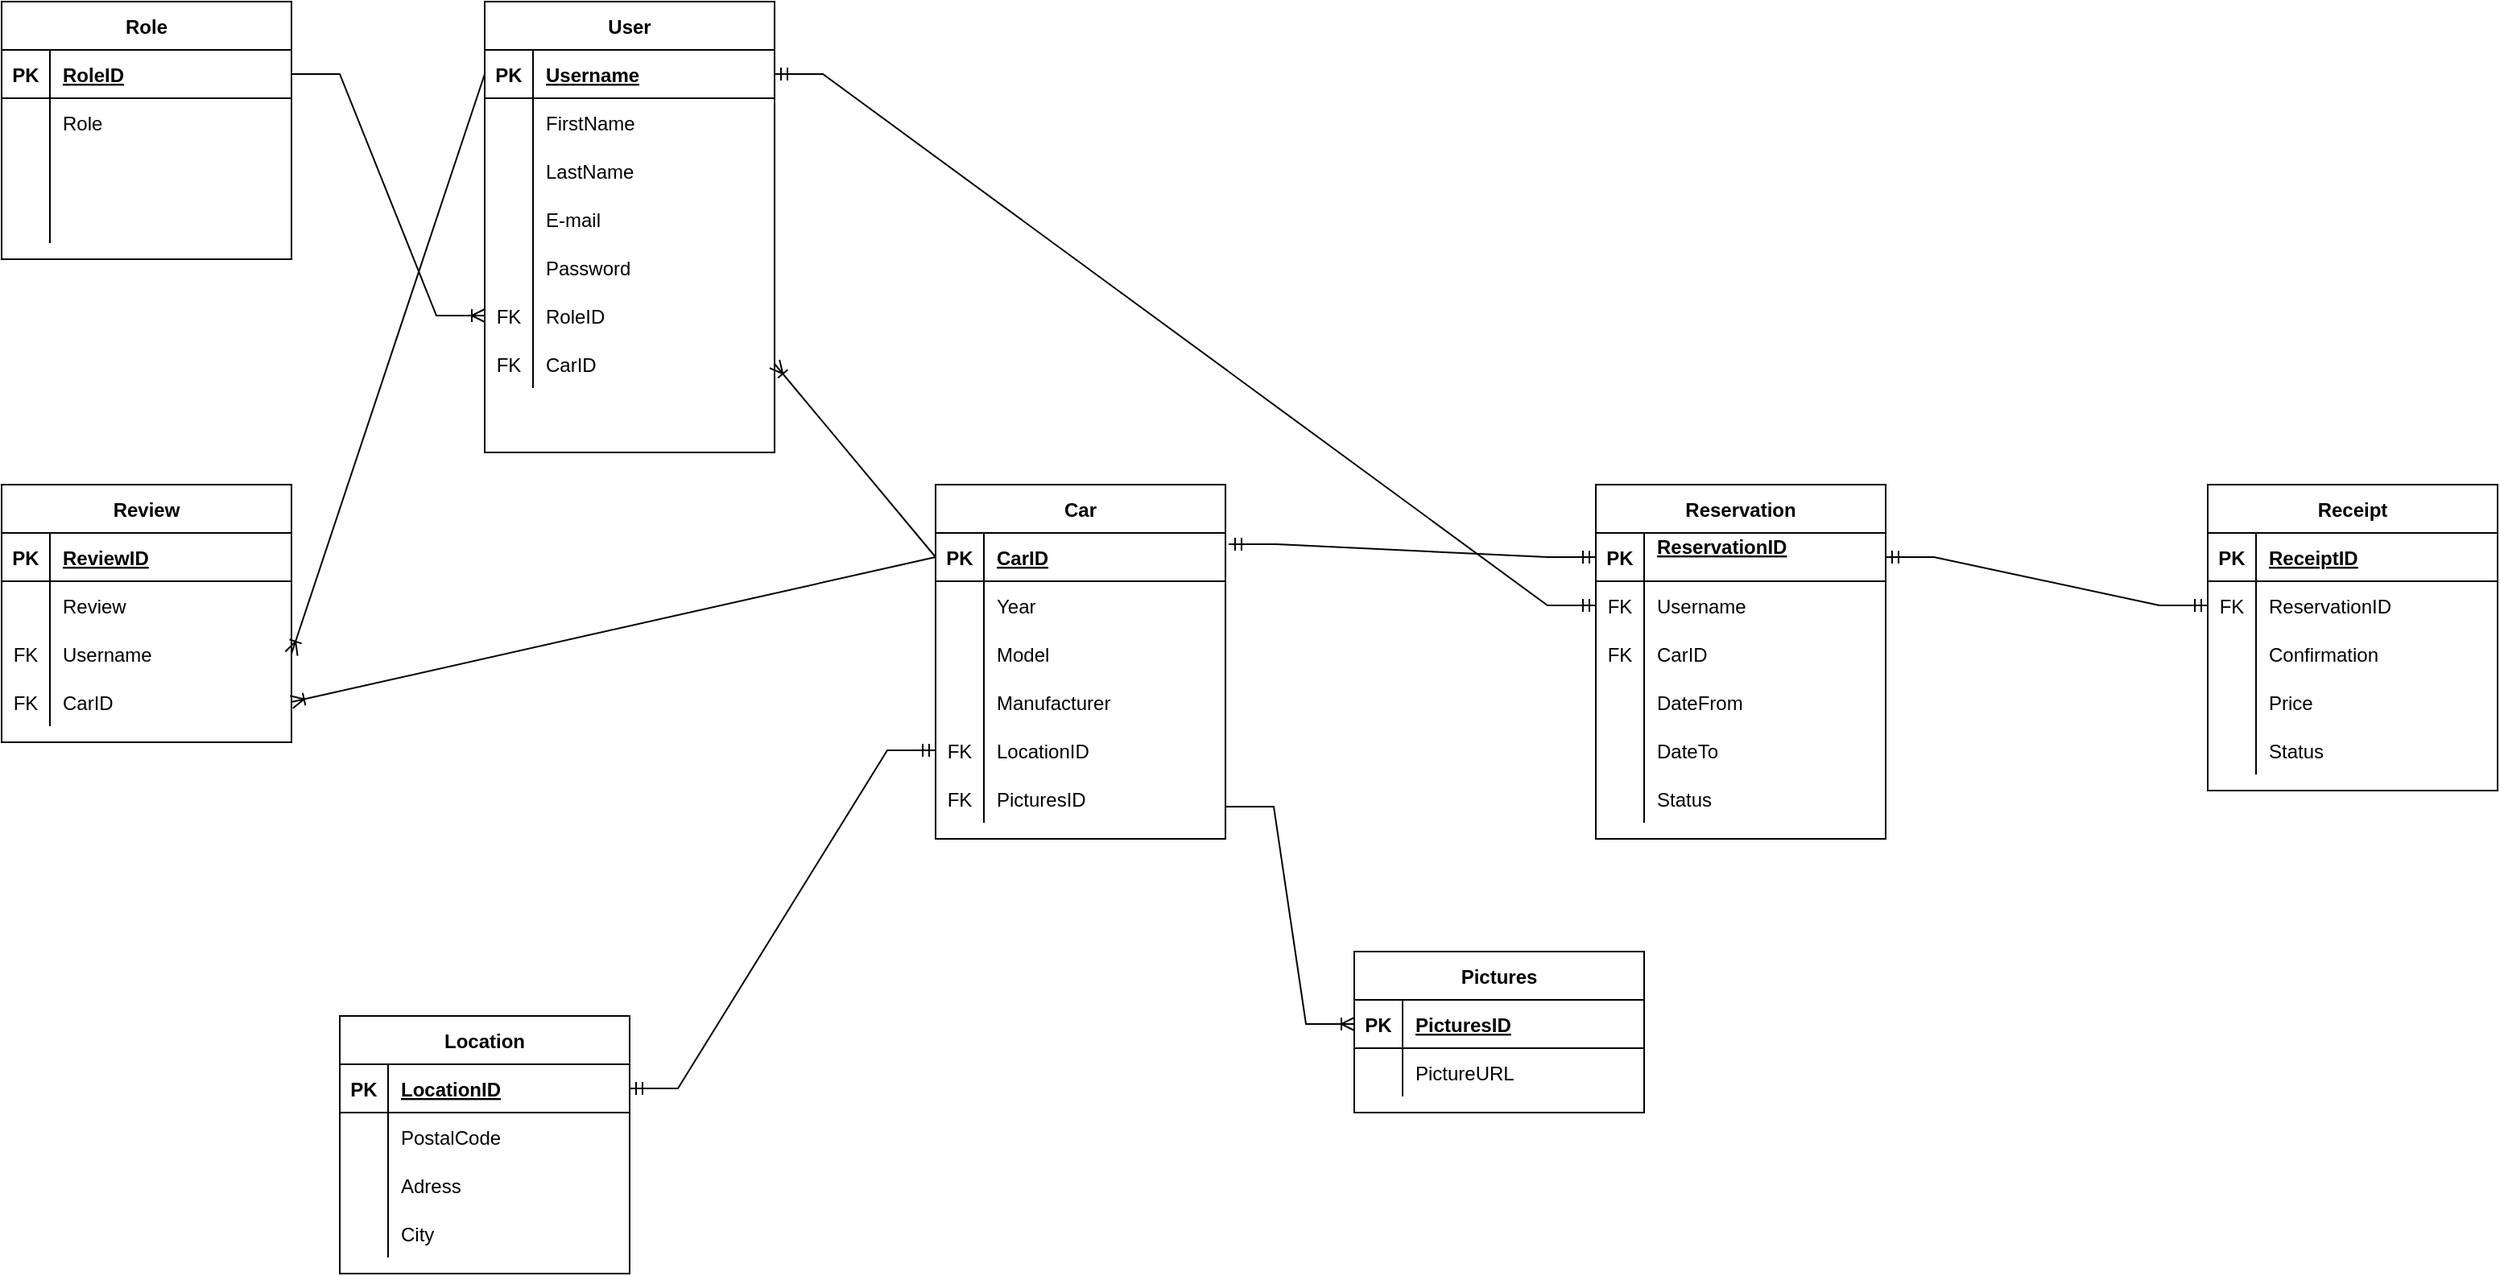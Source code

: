 <mxfile version="15.8.3" type="device"><diagram id="9cq5l_ZhkAPRO1D477NB" name="Page-1"><mxGraphModel dx="1673" dy="908" grid="1" gridSize="10" guides="1" tooltips="1" connect="1" arrows="1" fold="1" page="1" pageScale="1" pageWidth="827" pageHeight="1169" math="0" shadow="0"><root><mxCell id="0"/><mxCell id="1" parent="0"/><mxCell id="p4bXRM5pCbCykekV3f7L-2" value="User" style="shape=table;startSize=30;container=1;collapsible=1;childLayout=tableLayout;fixedRows=1;rowLines=0;fontStyle=1;align=center;resizeLast=1;fontColor=default;strokeColor=default;fillColor=default;" parent="1" vertex="1"><mxGeometry x="340" y="30" width="180" height="280" as="geometry"><mxRectangle x="60" y="80" width="60" height="30" as="alternateBounds"/></mxGeometry></mxCell><mxCell id="p4bXRM5pCbCykekV3f7L-3" value="" style="shape=partialRectangle;collapsible=0;dropTarget=0;pointerEvents=0;fillColor=none;top=0;left=0;bottom=1;right=0;points=[[0,0.5],[1,0.5]];portConstraint=eastwest;fontColor=default;strokeColor=default;" parent="p4bXRM5pCbCykekV3f7L-2" vertex="1"><mxGeometry y="30" width="180" height="30" as="geometry"/></mxCell><mxCell id="p4bXRM5pCbCykekV3f7L-4" value="PK" style="shape=partialRectangle;connectable=0;fillColor=none;top=0;left=0;bottom=0;right=0;fontStyle=1;overflow=hidden;fontColor=default;strokeColor=default;" parent="p4bXRM5pCbCykekV3f7L-3" vertex="1"><mxGeometry width="30" height="30" as="geometry"><mxRectangle width="30" height="30" as="alternateBounds"/></mxGeometry></mxCell><mxCell id="p4bXRM5pCbCykekV3f7L-5" value="Username" style="shape=partialRectangle;connectable=0;fillColor=none;top=0;left=0;bottom=0;right=0;align=left;spacingLeft=6;fontStyle=5;overflow=hidden;fontColor=default;strokeColor=default;" parent="p4bXRM5pCbCykekV3f7L-3" vertex="1"><mxGeometry x="30" width="150" height="30" as="geometry"><mxRectangle width="150" height="30" as="alternateBounds"/></mxGeometry></mxCell><mxCell id="p4bXRM5pCbCykekV3f7L-6" value="" style="shape=partialRectangle;collapsible=0;dropTarget=0;pointerEvents=0;fillColor=none;top=0;left=0;bottom=0;right=0;points=[[0,0.5],[1,0.5]];portConstraint=eastwest;fontColor=default;strokeColor=default;" parent="p4bXRM5pCbCykekV3f7L-2" vertex="1"><mxGeometry y="60" width="180" height="30" as="geometry"/></mxCell><mxCell id="p4bXRM5pCbCykekV3f7L-7" value="" style="shape=partialRectangle;connectable=0;fillColor=none;top=0;left=0;bottom=0;right=0;editable=1;overflow=hidden;fontColor=default;strokeColor=default;" parent="p4bXRM5pCbCykekV3f7L-6" vertex="1"><mxGeometry width="30" height="30" as="geometry"><mxRectangle width="30" height="30" as="alternateBounds"/></mxGeometry></mxCell><mxCell id="p4bXRM5pCbCykekV3f7L-8" value="FirstName" style="shape=partialRectangle;connectable=0;fillColor=none;top=0;left=0;bottom=0;right=0;align=left;spacingLeft=6;overflow=hidden;fontColor=default;strokeColor=default;" parent="p4bXRM5pCbCykekV3f7L-6" vertex="1"><mxGeometry x="30" width="150" height="30" as="geometry"><mxRectangle width="150" height="30" as="alternateBounds"/></mxGeometry></mxCell><mxCell id="p4bXRM5pCbCykekV3f7L-9" value="" style="shape=partialRectangle;collapsible=0;dropTarget=0;pointerEvents=0;fillColor=none;top=0;left=0;bottom=0;right=0;points=[[0,0.5],[1,0.5]];portConstraint=eastwest;fontColor=default;strokeColor=default;" parent="p4bXRM5pCbCykekV3f7L-2" vertex="1"><mxGeometry y="90" width="180" height="30" as="geometry"/></mxCell><mxCell id="p4bXRM5pCbCykekV3f7L-10" value="" style="shape=partialRectangle;connectable=0;fillColor=none;top=0;left=0;bottom=0;right=0;editable=1;overflow=hidden;fontColor=default;strokeColor=default;" parent="p4bXRM5pCbCykekV3f7L-9" vertex="1"><mxGeometry width="30" height="30" as="geometry"><mxRectangle width="30" height="30" as="alternateBounds"/></mxGeometry></mxCell><mxCell id="p4bXRM5pCbCykekV3f7L-11" value="LastName" style="shape=partialRectangle;connectable=0;fillColor=none;top=0;left=0;bottom=0;right=0;align=left;spacingLeft=6;overflow=hidden;fontColor=default;strokeColor=default;" parent="p4bXRM5pCbCykekV3f7L-9" vertex="1"><mxGeometry x="30" width="150" height="30" as="geometry"><mxRectangle width="150" height="30" as="alternateBounds"/></mxGeometry></mxCell><mxCell id="p4bXRM5pCbCykekV3f7L-12" value="" style="shape=partialRectangle;collapsible=0;dropTarget=0;pointerEvents=0;fillColor=none;top=0;left=0;bottom=0;right=0;points=[[0,0.5],[1,0.5]];portConstraint=eastwest;fontColor=default;strokeColor=default;" parent="p4bXRM5pCbCykekV3f7L-2" vertex="1"><mxGeometry y="120" width="180" height="30" as="geometry"/></mxCell><mxCell id="p4bXRM5pCbCykekV3f7L-13" value="" style="shape=partialRectangle;connectable=0;fillColor=none;top=0;left=0;bottom=0;right=0;editable=1;overflow=hidden;fontColor=default;strokeColor=default;" parent="p4bXRM5pCbCykekV3f7L-12" vertex="1"><mxGeometry width="30" height="30" as="geometry"><mxRectangle width="30" height="30" as="alternateBounds"/></mxGeometry></mxCell><mxCell id="p4bXRM5pCbCykekV3f7L-14" value="E-mail" style="shape=partialRectangle;connectable=0;fillColor=none;top=0;left=0;bottom=0;right=0;align=left;spacingLeft=6;overflow=hidden;fontColor=default;strokeColor=default;" parent="p4bXRM5pCbCykekV3f7L-12" vertex="1"><mxGeometry x="30" width="150" height="30" as="geometry"><mxRectangle width="150" height="30" as="alternateBounds"/></mxGeometry></mxCell><mxCell id="p4bXRM5pCbCykekV3f7L-91" value="" style="shape=partialRectangle;collapsible=0;dropTarget=0;pointerEvents=0;fillColor=none;top=0;left=0;bottom=0;right=0;points=[[0,0.5],[1,0.5]];portConstraint=eastwest;fontColor=default;strokeColor=default;" parent="p4bXRM5pCbCykekV3f7L-2" vertex="1"><mxGeometry y="150" width="180" height="30" as="geometry"/></mxCell><mxCell id="p4bXRM5pCbCykekV3f7L-92" value="" style="shape=partialRectangle;connectable=0;fillColor=none;top=0;left=0;bottom=0;right=0;editable=1;overflow=hidden;fontColor=default;strokeColor=default;" parent="p4bXRM5pCbCykekV3f7L-91" vertex="1"><mxGeometry width="30" height="30" as="geometry"><mxRectangle width="30" height="30" as="alternateBounds"/></mxGeometry></mxCell><mxCell id="p4bXRM5pCbCykekV3f7L-93" value="Password" style="shape=partialRectangle;connectable=0;fillColor=none;top=0;left=0;bottom=0;right=0;align=left;spacingLeft=6;overflow=hidden;fontColor=default;strokeColor=default;" parent="p4bXRM5pCbCykekV3f7L-91" vertex="1"><mxGeometry x="30" width="150" height="30" as="geometry"><mxRectangle width="150" height="30" as="alternateBounds"/></mxGeometry></mxCell><mxCell id="p4bXRM5pCbCykekV3f7L-94" value="" style="shape=partialRectangle;collapsible=0;dropTarget=0;pointerEvents=0;fillColor=none;top=0;left=0;bottom=0;right=0;points=[[0,0.5],[1,0.5]];portConstraint=eastwest;fontColor=default;strokeColor=default;" parent="p4bXRM5pCbCykekV3f7L-2" vertex="1"><mxGeometry y="180" width="180" height="30" as="geometry"/></mxCell><mxCell id="p4bXRM5pCbCykekV3f7L-95" value="FK" style="shape=partialRectangle;connectable=0;fillColor=none;top=0;left=0;bottom=0;right=0;fontStyle=0;overflow=hidden;fontColor=default;strokeColor=default;" parent="p4bXRM5pCbCykekV3f7L-94" vertex="1"><mxGeometry width="30" height="30" as="geometry"><mxRectangle width="30" height="30" as="alternateBounds"/></mxGeometry></mxCell><mxCell id="p4bXRM5pCbCykekV3f7L-96" value="RoleID" style="shape=partialRectangle;connectable=0;fillColor=none;top=0;left=0;bottom=0;right=0;align=left;spacingLeft=6;fontStyle=0;overflow=hidden;fontColor=default;strokeColor=default;" parent="p4bXRM5pCbCykekV3f7L-94" vertex="1"><mxGeometry x="30" width="150" height="30" as="geometry"><mxRectangle width="150" height="30" as="alternateBounds"/></mxGeometry></mxCell><mxCell id="p4bXRM5pCbCykekV3f7L-222" value="" style="shape=partialRectangle;collapsible=0;dropTarget=0;pointerEvents=0;fillColor=none;top=0;left=0;bottom=0;right=0;points=[[0,0.5],[1,0.5]];portConstraint=eastwest;fontColor=default;strokeColor=default;" parent="p4bXRM5pCbCykekV3f7L-2" vertex="1"><mxGeometry y="210" width="180" height="30" as="geometry"/></mxCell><mxCell id="p4bXRM5pCbCykekV3f7L-223" value="FK" style="shape=partialRectangle;connectable=0;fillColor=none;top=0;left=0;bottom=0;right=0;fontStyle=0;overflow=hidden;fontColor=default;strokeColor=default;" parent="p4bXRM5pCbCykekV3f7L-222" vertex="1"><mxGeometry width="30" height="30" as="geometry"><mxRectangle width="30" height="30" as="alternateBounds"/></mxGeometry></mxCell><mxCell id="p4bXRM5pCbCykekV3f7L-224" value="CarID" style="shape=partialRectangle;connectable=0;fillColor=none;top=0;left=0;bottom=0;right=0;align=left;spacingLeft=6;fontStyle=0;overflow=hidden;fontColor=default;strokeColor=default;" parent="p4bXRM5pCbCykekV3f7L-222" vertex="1"><mxGeometry x="30" width="150" height="30" as="geometry"><mxRectangle width="150" height="30" as="alternateBounds"/></mxGeometry></mxCell><mxCell id="p4bXRM5pCbCykekV3f7L-15" value="Role" style="shape=table;startSize=30;container=1;collapsible=1;childLayout=tableLayout;fixedRows=1;rowLines=0;fontStyle=1;align=center;resizeLast=1;fontColor=default;strokeColor=default;fillColor=default;" parent="1" vertex="1"><mxGeometry x="40" y="30" width="180" height="160" as="geometry"/></mxCell><mxCell id="p4bXRM5pCbCykekV3f7L-16" value="" style="shape=partialRectangle;collapsible=0;dropTarget=0;pointerEvents=0;fillColor=none;top=0;left=0;bottom=1;right=0;points=[[0,0.5],[1,0.5]];portConstraint=eastwest;fontColor=default;strokeColor=default;" parent="p4bXRM5pCbCykekV3f7L-15" vertex="1"><mxGeometry y="30" width="180" height="30" as="geometry"/></mxCell><mxCell id="p4bXRM5pCbCykekV3f7L-17" value="PK" style="shape=partialRectangle;connectable=0;fillColor=none;top=0;left=0;bottom=0;right=0;fontStyle=1;overflow=hidden;fontColor=default;strokeColor=default;" parent="p4bXRM5pCbCykekV3f7L-16" vertex="1"><mxGeometry width="30" height="30" as="geometry"><mxRectangle width="30" height="30" as="alternateBounds"/></mxGeometry></mxCell><mxCell id="p4bXRM5pCbCykekV3f7L-18" value="RoleID" style="shape=partialRectangle;connectable=0;fillColor=none;top=0;left=0;bottom=0;right=0;align=left;spacingLeft=6;fontStyle=5;overflow=hidden;fontColor=default;strokeColor=default;" parent="p4bXRM5pCbCykekV3f7L-16" vertex="1"><mxGeometry x="30" width="150" height="30" as="geometry"><mxRectangle width="150" height="30" as="alternateBounds"/></mxGeometry></mxCell><mxCell id="p4bXRM5pCbCykekV3f7L-19" value="" style="shape=partialRectangle;collapsible=0;dropTarget=0;pointerEvents=0;fillColor=none;top=0;left=0;bottom=0;right=0;points=[[0,0.5],[1,0.5]];portConstraint=eastwest;fontColor=default;strokeColor=default;" parent="p4bXRM5pCbCykekV3f7L-15" vertex="1"><mxGeometry y="60" width="180" height="30" as="geometry"/></mxCell><mxCell id="p4bXRM5pCbCykekV3f7L-20" value="" style="shape=partialRectangle;connectable=0;fillColor=none;top=0;left=0;bottom=0;right=0;editable=1;overflow=hidden;fontColor=default;strokeColor=default;" parent="p4bXRM5pCbCykekV3f7L-19" vertex="1"><mxGeometry width="30" height="30" as="geometry"><mxRectangle width="30" height="30" as="alternateBounds"/></mxGeometry></mxCell><mxCell id="p4bXRM5pCbCykekV3f7L-21" value="Role" style="shape=partialRectangle;connectable=0;fillColor=none;top=0;left=0;bottom=0;right=0;align=left;spacingLeft=6;overflow=hidden;fontColor=default;strokeColor=default;" parent="p4bXRM5pCbCykekV3f7L-19" vertex="1"><mxGeometry x="30" width="150" height="30" as="geometry"><mxRectangle width="150" height="30" as="alternateBounds"/></mxGeometry></mxCell><mxCell id="p4bXRM5pCbCykekV3f7L-22" value="" style="shape=partialRectangle;collapsible=0;dropTarget=0;pointerEvents=0;fillColor=none;top=0;left=0;bottom=0;right=0;points=[[0,0.5],[1,0.5]];portConstraint=eastwest;fontColor=default;strokeColor=default;" parent="p4bXRM5pCbCykekV3f7L-15" vertex="1"><mxGeometry y="90" width="180" height="30" as="geometry"/></mxCell><mxCell id="p4bXRM5pCbCykekV3f7L-23" value="" style="shape=partialRectangle;connectable=0;fillColor=none;top=0;left=0;bottom=0;right=0;editable=1;overflow=hidden;fontColor=default;strokeColor=default;" parent="p4bXRM5pCbCykekV3f7L-22" vertex="1"><mxGeometry width="30" height="30" as="geometry"><mxRectangle width="30" height="30" as="alternateBounds"/></mxGeometry></mxCell><mxCell id="p4bXRM5pCbCykekV3f7L-24" value="" style="shape=partialRectangle;connectable=0;fillColor=none;top=0;left=0;bottom=0;right=0;align=left;spacingLeft=6;overflow=hidden;fontColor=default;strokeColor=default;" parent="p4bXRM5pCbCykekV3f7L-22" vertex="1"><mxGeometry x="30" width="150" height="30" as="geometry"><mxRectangle width="150" height="30" as="alternateBounds"/></mxGeometry></mxCell><mxCell id="p4bXRM5pCbCykekV3f7L-25" value="" style="shape=partialRectangle;collapsible=0;dropTarget=0;pointerEvents=0;fillColor=none;top=0;left=0;bottom=0;right=0;points=[[0,0.5],[1,0.5]];portConstraint=eastwest;fontColor=default;strokeColor=default;" parent="p4bXRM5pCbCykekV3f7L-15" vertex="1"><mxGeometry y="120" width="180" height="30" as="geometry"/></mxCell><mxCell id="p4bXRM5pCbCykekV3f7L-26" value="" style="shape=partialRectangle;connectable=0;fillColor=none;top=0;left=0;bottom=0;right=0;editable=1;overflow=hidden;fontColor=default;strokeColor=default;" parent="p4bXRM5pCbCykekV3f7L-25" vertex="1"><mxGeometry width="30" height="30" as="geometry"><mxRectangle width="30" height="30" as="alternateBounds"/></mxGeometry></mxCell><mxCell id="p4bXRM5pCbCykekV3f7L-27" value="" style="shape=partialRectangle;connectable=0;fillColor=none;top=0;left=0;bottom=0;right=0;align=left;spacingLeft=6;overflow=hidden;fontColor=default;strokeColor=default;" parent="p4bXRM5pCbCykekV3f7L-25" vertex="1"><mxGeometry x="30" width="150" height="30" as="geometry"><mxRectangle width="150" height="30" as="alternateBounds"/></mxGeometry></mxCell><mxCell id="p4bXRM5pCbCykekV3f7L-28" value="Car" style="shape=table;startSize=30;container=1;collapsible=1;childLayout=tableLayout;fixedRows=1;rowLines=0;fontStyle=1;align=center;resizeLast=1;fontColor=default;strokeColor=default;fillColor=default;" parent="1" vertex="1"><mxGeometry x="620" y="330" width="180" height="220" as="geometry"/></mxCell><mxCell id="p4bXRM5pCbCykekV3f7L-29" value="" style="shape=partialRectangle;collapsible=0;dropTarget=0;pointerEvents=0;fillColor=none;top=0;left=0;bottom=1;right=0;points=[[0,0.5],[1,0.5]];portConstraint=eastwest;fontColor=default;strokeColor=default;" parent="p4bXRM5pCbCykekV3f7L-28" vertex="1"><mxGeometry y="30" width="180" height="30" as="geometry"/></mxCell><mxCell id="p4bXRM5pCbCykekV3f7L-30" value="PK" style="shape=partialRectangle;connectable=0;fillColor=none;top=0;left=0;bottom=0;right=0;fontStyle=1;overflow=hidden;fontColor=default;strokeColor=default;" parent="p4bXRM5pCbCykekV3f7L-29" vertex="1"><mxGeometry width="30" height="30" as="geometry"><mxRectangle width="30" height="30" as="alternateBounds"/></mxGeometry></mxCell><mxCell id="p4bXRM5pCbCykekV3f7L-31" value="CarID" style="shape=partialRectangle;connectable=0;fillColor=none;top=0;left=0;bottom=0;right=0;align=left;spacingLeft=6;fontStyle=5;overflow=hidden;fontColor=default;strokeColor=default;" parent="p4bXRM5pCbCykekV3f7L-29" vertex="1"><mxGeometry x="30" width="150" height="30" as="geometry"><mxRectangle width="150" height="30" as="alternateBounds"/></mxGeometry></mxCell><mxCell id="p4bXRM5pCbCykekV3f7L-110" value="" style="shape=partialRectangle;collapsible=0;dropTarget=0;pointerEvents=0;fillColor=none;top=0;left=0;bottom=0;right=0;points=[[0,0.5],[1,0.5]];portConstraint=eastwest;fontColor=default;strokeColor=default;" parent="p4bXRM5pCbCykekV3f7L-28" vertex="1"><mxGeometry y="60" width="180" height="30" as="geometry"/></mxCell><mxCell id="p4bXRM5pCbCykekV3f7L-111" value="" style="shape=partialRectangle;connectable=0;fillColor=none;top=0;left=0;bottom=0;right=0;editable=1;overflow=hidden;fontColor=default;strokeColor=default;" parent="p4bXRM5pCbCykekV3f7L-110" vertex="1"><mxGeometry width="30" height="30" as="geometry"><mxRectangle width="30" height="30" as="alternateBounds"/></mxGeometry></mxCell><mxCell id="p4bXRM5pCbCykekV3f7L-112" value="Year" style="shape=partialRectangle;connectable=0;fillColor=none;top=0;left=0;bottom=0;right=0;align=left;spacingLeft=6;overflow=hidden;fontColor=default;strokeColor=default;" parent="p4bXRM5pCbCykekV3f7L-110" vertex="1"><mxGeometry x="30" width="150" height="30" as="geometry"><mxRectangle width="150" height="30" as="alternateBounds"/></mxGeometry></mxCell><mxCell id="p4bXRM5pCbCykekV3f7L-107" value="" style="shape=partialRectangle;collapsible=0;dropTarget=0;pointerEvents=0;fillColor=none;top=0;left=0;bottom=0;right=0;points=[[0,0.5],[1,0.5]];portConstraint=eastwest;fontColor=default;strokeColor=default;" parent="p4bXRM5pCbCykekV3f7L-28" vertex="1"><mxGeometry y="90" width="180" height="30" as="geometry"/></mxCell><mxCell id="p4bXRM5pCbCykekV3f7L-108" value="" style="shape=partialRectangle;connectable=0;fillColor=none;top=0;left=0;bottom=0;right=0;editable=1;overflow=hidden;fontColor=default;strokeColor=default;" parent="p4bXRM5pCbCykekV3f7L-107" vertex="1"><mxGeometry width="30" height="30" as="geometry"><mxRectangle width="30" height="30" as="alternateBounds"/></mxGeometry></mxCell><mxCell id="p4bXRM5pCbCykekV3f7L-109" value="Model" style="shape=partialRectangle;connectable=0;fillColor=none;top=0;left=0;bottom=0;right=0;align=left;spacingLeft=6;overflow=hidden;fontColor=default;strokeColor=default;" parent="p4bXRM5pCbCykekV3f7L-107" vertex="1"><mxGeometry x="30" width="150" height="30" as="geometry"><mxRectangle width="150" height="30" as="alternateBounds"/></mxGeometry></mxCell><mxCell id="p4bXRM5pCbCykekV3f7L-104" value="" style="shape=partialRectangle;collapsible=0;dropTarget=0;pointerEvents=0;fillColor=none;top=0;left=0;bottom=0;right=0;points=[[0,0.5],[1,0.5]];portConstraint=eastwest;fontColor=default;strokeColor=default;" parent="p4bXRM5pCbCykekV3f7L-28" vertex="1"><mxGeometry y="120" width="180" height="30" as="geometry"/></mxCell><mxCell id="p4bXRM5pCbCykekV3f7L-105" value="" style="shape=partialRectangle;connectable=0;fillColor=none;top=0;left=0;bottom=0;right=0;editable=1;overflow=hidden;fontColor=default;strokeColor=default;" parent="p4bXRM5pCbCykekV3f7L-104" vertex="1"><mxGeometry width="30" height="30" as="geometry"><mxRectangle width="30" height="30" as="alternateBounds"/></mxGeometry></mxCell><mxCell id="p4bXRM5pCbCykekV3f7L-106" value="Manufacturer" style="shape=partialRectangle;connectable=0;fillColor=none;top=0;left=0;bottom=0;right=0;align=left;spacingLeft=6;overflow=hidden;fontColor=default;strokeColor=default;" parent="p4bXRM5pCbCykekV3f7L-104" vertex="1"><mxGeometry x="30" width="150" height="30" as="geometry"><mxRectangle width="150" height="30" as="alternateBounds"/></mxGeometry></mxCell><mxCell id="p4bXRM5pCbCykekV3f7L-116" value="" style="shape=partialRectangle;collapsible=0;dropTarget=0;pointerEvents=0;fillColor=none;top=0;left=0;bottom=0;right=0;points=[[0,0.5],[1,0.5]];portConstraint=eastwest;fontColor=default;strokeColor=default;" parent="p4bXRM5pCbCykekV3f7L-28" vertex="1"><mxGeometry y="150" width="180" height="30" as="geometry"/></mxCell><mxCell id="p4bXRM5pCbCykekV3f7L-117" value="FK" style="shape=partialRectangle;connectable=0;fillColor=none;top=0;left=0;bottom=0;right=0;fontStyle=0;overflow=hidden;fontColor=default;strokeColor=default;" parent="p4bXRM5pCbCykekV3f7L-116" vertex="1"><mxGeometry width="30" height="30" as="geometry"><mxRectangle width="30" height="30" as="alternateBounds"/></mxGeometry></mxCell><mxCell id="p4bXRM5pCbCykekV3f7L-118" value="LocationID" style="shape=partialRectangle;connectable=0;fillColor=none;top=0;left=0;bottom=0;right=0;align=left;spacingLeft=6;fontStyle=0;overflow=hidden;fontColor=default;strokeColor=default;" parent="p4bXRM5pCbCykekV3f7L-116" vertex="1"><mxGeometry x="30" width="150" height="30" as="geometry"><mxRectangle width="150" height="30" as="alternateBounds"/></mxGeometry></mxCell><mxCell id="UwJAdxWGcPCchFB_kc4F-5" value="" style="shape=partialRectangle;collapsible=0;dropTarget=0;pointerEvents=0;fillColor=none;top=0;left=0;bottom=0;right=0;points=[[0,0.5],[1,0.5]];portConstraint=eastwest;" vertex="1" parent="p4bXRM5pCbCykekV3f7L-28"><mxGeometry y="180" width="180" height="30" as="geometry"/></mxCell><mxCell id="UwJAdxWGcPCchFB_kc4F-6" value="FK" style="shape=partialRectangle;connectable=0;fillColor=none;top=0;left=0;bottom=0;right=0;fontStyle=0;overflow=hidden;" vertex="1" parent="UwJAdxWGcPCchFB_kc4F-5"><mxGeometry width="30" height="30" as="geometry"><mxRectangle width="30" height="30" as="alternateBounds"/></mxGeometry></mxCell><mxCell id="UwJAdxWGcPCchFB_kc4F-7" value="PicturesID" style="shape=partialRectangle;connectable=0;fillColor=none;top=0;left=0;bottom=0;right=0;align=left;spacingLeft=6;fontStyle=0;overflow=hidden;" vertex="1" parent="UwJAdxWGcPCchFB_kc4F-5"><mxGeometry x="30" width="150" height="30" as="geometry"><mxRectangle width="150" height="30" as="alternateBounds"/></mxGeometry></mxCell><mxCell id="p4bXRM5pCbCykekV3f7L-41" value="Reservation" style="shape=table;startSize=30;container=1;collapsible=1;childLayout=tableLayout;fixedRows=1;rowLines=0;fontStyle=1;align=center;resizeLast=1;fontColor=default;strokeColor=default;fillColor=default;" parent="1" vertex="1"><mxGeometry x="1030" y="330" width="180" height="220" as="geometry"/></mxCell><mxCell id="p4bXRM5pCbCykekV3f7L-42" value="" style="shape=partialRectangle;collapsible=0;dropTarget=0;pointerEvents=0;fillColor=none;top=0;left=0;bottom=1;right=0;points=[[0,0.5],[1,0.5]];portConstraint=eastwest;fontColor=default;strokeColor=default;" parent="p4bXRM5pCbCykekV3f7L-41" vertex="1"><mxGeometry y="30" width="180" height="30" as="geometry"/></mxCell><mxCell id="p4bXRM5pCbCykekV3f7L-43" value="PK" style="shape=partialRectangle;connectable=0;fillColor=none;top=0;left=0;bottom=0;right=0;fontStyle=1;overflow=hidden;fontColor=default;strokeColor=default;" parent="p4bXRM5pCbCykekV3f7L-42" vertex="1"><mxGeometry width="30" height="30" as="geometry"><mxRectangle width="30" height="30" as="alternateBounds"/></mxGeometry></mxCell><mxCell id="p4bXRM5pCbCykekV3f7L-44" value="ReservationID&#xA;" style="shape=partialRectangle;connectable=0;fillColor=none;top=0;left=0;bottom=0;right=0;align=left;spacingLeft=6;fontStyle=5;overflow=hidden;fontColor=default;strokeColor=default;" parent="p4bXRM5pCbCykekV3f7L-42" vertex="1"><mxGeometry x="30" width="150" height="30" as="geometry"><mxRectangle width="150" height="30" as="alternateBounds"/></mxGeometry></mxCell><mxCell id="p4bXRM5pCbCykekV3f7L-145" value="" style="shape=partialRectangle;collapsible=0;dropTarget=0;pointerEvents=0;fillColor=none;top=0;left=0;bottom=0;right=0;points=[[0,0.5],[1,0.5]];portConstraint=eastwest;fontColor=default;strokeColor=default;" parent="p4bXRM5pCbCykekV3f7L-41" vertex="1"><mxGeometry y="60" width="180" height="30" as="geometry"/></mxCell><mxCell id="p4bXRM5pCbCykekV3f7L-146" value="FK" style="shape=partialRectangle;connectable=0;fillColor=none;top=0;left=0;bottom=0;right=0;fontStyle=0;overflow=hidden;fontColor=default;strokeColor=default;" parent="p4bXRM5pCbCykekV3f7L-145" vertex="1"><mxGeometry width="30" height="30" as="geometry"><mxRectangle width="30" height="30" as="alternateBounds"/></mxGeometry></mxCell><mxCell id="p4bXRM5pCbCykekV3f7L-147" value="Username" style="shape=partialRectangle;connectable=0;fillColor=none;top=0;left=0;bottom=0;right=0;align=left;spacingLeft=6;fontStyle=0;overflow=hidden;fontColor=default;strokeColor=default;" parent="p4bXRM5pCbCykekV3f7L-145" vertex="1"><mxGeometry x="30" width="150" height="30" as="geometry"><mxRectangle width="150" height="30" as="alternateBounds"/></mxGeometry></mxCell><mxCell id="p4bXRM5pCbCykekV3f7L-148" value="" style="shape=partialRectangle;collapsible=0;dropTarget=0;pointerEvents=0;fillColor=none;top=0;left=0;bottom=0;right=0;points=[[0,0.5],[1,0.5]];portConstraint=eastwest;fontColor=default;strokeColor=default;" parent="p4bXRM5pCbCykekV3f7L-41" vertex="1"><mxGeometry y="90" width="180" height="30" as="geometry"/></mxCell><mxCell id="p4bXRM5pCbCykekV3f7L-149" value="FK" style="shape=partialRectangle;connectable=0;fillColor=none;top=0;left=0;bottom=0;right=0;fontStyle=0;overflow=hidden;fontColor=default;strokeColor=default;" parent="p4bXRM5pCbCykekV3f7L-148" vertex="1"><mxGeometry width="30" height="30" as="geometry"><mxRectangle width="30" height="30" as="alternateBounds"/></mxGeometry></mxCell><mxCell id="p4bXRM5pCbCykekV3f7L-150" value="CarID" style="shape=partialRectangle;connectable=0;fillColor=none;top=0;left=0;bottom=0;right=0;align=left;spacingLeft=6;fontStyle=0;overflow=hidden;fontColor=default;strokeColor=default;" parent="p4bXRM5pCbCykekV3f7L-148" vertex="1"><mxGeometry x="30" width="150" height="30" as="geometry"><mxRectangle width="150" height="30" as="alternateBounds"/></mxGeometry></mxCell><mxCell id="p4bXRM5pCbCykekV3f7L-151" value="" style="shape=partialRectangle;collapsible=0;dropTarget=0;pointerEvents=0;fillColor=none;top=0;left=0;bottom=0;right=0;points=[[0,0.5],[1,0.5]];portConstraint=eastwest;fontColor=default;strokeColor=default;" parent="p4bXRM5pCbCykekV3f7L-41" vertex="1"><mxGeometry y="120" width="180" height="30" as="geometry"/></mxCell><mxCell id="p4bXRM5pCbCykekV3f7L-152" value="" style="shape=partialRectangle;connectable=0;fillColor=none;top=0;left=0;bottom=0;right=0;editable=1;overflow=hidden;fontColor=default;strokeColor=default;" parent="p4bXRM5pCbCykekV3f7L-151" vertex="1"><mxGeometry width="30" height="30" as="geometry"><mxRectangle width="30" height="30" as="alternateBounds"/></mxGeometry></mxCell><mxCell id="p4bXRM5pCbCykekV3f7L-153" value="DateFrom" style="shape=partialRectangle;connectable=0;fillColor=none;top=0;left=0;bottom=0;right=0;align=left;spacingLeft=6;overflow=hidden;fontColor=default;strokeColor=default;" parent="p4bXRM5pCbCykekV3f7L-151" vertex="1"><mxGeometry x="30" width="150" height="30" as="geometry"><mxRectangle width="150" height="30" as="alternateBounds"/></mxGeometry></mxCell><mxCell id="p4bXRM5pCbCykekV3f7L-154" value="" style="shape=partialRectangle;collapsible=0;dropTarget=0;pointerEvents=0;fillColor=none;top=0;left=0;bottom=0;right=0;points=[[0,0.5],[1,0.5]];portConstraint=eastwest;fontColor=default;strokeColor=default;" parent="p4bXRM5pCbCykekV3f7L-41" vertex="1"><mxGeometry y="150" width="180" height="30" as="geometry"/></mxCell><mxCell id="p4bXRM5pCbCykekV3f7L-155" value="" style="shape=partialRectangle;connectable=0;fillColor=none;top=0;left=0;bottom=0;right=0;editable=1;overflow=hidden;fontColor=default;strokeColor=default;" parent="p4bXRM5pCbCykekV3f7L-154" vertex="1"><mxGeometry width="30" height="30" as="geometry"><mxRectangle width="30" height="30" as="alternateBounds"/></mxGeometry></mxCell><mxCell id="p4bXRM5pCbCykekV3f7L-156" value="DateTo" style="shape=partialRectangle;connectable=0;fillColor=none;top=0;left=0;bottom=0;right=0;align=left;spacingLeft=6;overflow=hidden;fontColor=default;strokeColor=default;" parent="p4bXRM5pCbCykekV3f7L-154" vertex="1"><mxGeometry x="30" width="150" height="30" as="geometry"><mxRectangle width="150" height="30" as="alternateBounds"/></mxGeometry></mxCell><mxCell id="UwJAdxWGcPCchFB_kc4F-11" value="" style="shape=partialRectangle;collapsible=0;dropTarget=0;pointerEvents=0;fillColor=none;top=0;left=0;bottom=0;right=0;points=[[0,0.5],[1,0.5]];portConstraint=eastwest;" vertex="1" parent="p4bXRM5pCbCykekV3f7L-41"><mxGeometry y="180" width="180" height="30" as="geometry"/></mxCell><mxCell id="UwJAdxWGcPCchFB_kc4F-12" value="" style="shape=partialRectangle;connectable=0;fillColor=none;top=0;left=0;bottom=0;right=0;editable=1;overflow=hidden;" vertex="1" parent="UwJAdxWGcPCchFB_kc4F-11"><mxGeometry width="30" height="30" as="geometry"><mxRectangle width="30" height="30" as="alternateBounds"/></mxGeometry></mxCell><mxCell id="UwJAdxWGcPCchFB_kc4F-13" value="Status" style="shape=partialRectangle;connectable=0;fillColor=none;top=0;left=0;bottom=0;right=0;align=left;spacingLeft=6;overflow=hidden;" vertex="1" parent="UwJAdxWGcPCchFB_kc4F-11"><mxGeometry x="30" width="150" height="30" as="geometry"><mxRectangle width="150" height="30" as="alternateBounds"/></mxGeometry></mxCell><mxCell id="p4bXRM5pCbCykekV3f7L-54" value="Receipt" style="shape=table;startSize=30;container=1;collapsible=1;childLayout=tableLayout;fixedRows=1;rowLines=0;fontStyle=1;align=center;resizeLast=1;fontColor=default;strokeColor=default;fillColor=default;" parent="1" vertex="1"><mxGeometry x="1410" y="330" width="180" height="190" as="geometry"/></mxCell><mxCell id="p4bXRM5pCbCykekV3f7L-55" value="" style="shape=partialRectangle;collapsible=0;dropTarget=0;pointerEvents=0;fillColor=none;top=0;left=0;bottom=1;right=0;points=[[0,0.5],[1,0.5]];portConstraint=eastwest;fontColor=default;strokeColor=default;" parent="p4bXRM5pCbCykekV3f7L-54" vertex="1"><mxGeometry y="30" width="180" height="30" as="geometry"/></mxCell><mxCell id="p4bXRM5pCbCykekV3f7L-56" value="PK" style="shape=partialRectangle;connectable=0;fillColor=none;top=0;left=0;bottom=0;right=0;fontStyle=1;overflow=hidden;fontColor=default;strokeColor=default;" parent="p4bXRM5pCbCykekV3f7L-55" vertex="1"><mxGeometry width="30" height="30" as="geometry"><mxRectangle width="30" height="30" as="alternateBounds"/></mxGeometry></mxCell><mxCell id="p4bXRM5pCbCykekV3f7L-57" value="ReceiptID" style="shape=partialRectangle;connectable=0;fillColor=none;top=0;left=0;bottom=0;right=0;align=left;spacingLeft=6;fontStyle=5;overflow=hidden;fontColor=default;strokeColor=default;" parent="p4bXRM5pCbCykekV3f7L-55" vertex="1"><mxGeometry x="30" width="150" height="30" as="geometry"><mxRectangle width="150" height="30" as="alternateBounds"/></mxGeometry></mxCell><mxCell id="p4bXRM5pCbCykekV3f7L-157" value="" style="shape=partialRectangle;collapsible=0;dropTarget=0;pointerEvents=0;fillColor=none;top=0;left=0;bottom=0;right=0;points=[[0,0.5],[1,0.5]];portConstraint=eastwest;fontColor=default;strokeColor=default;" parent="p4bXRM5pCbCykekV3f7L-54" vertex="1"><mxGeometry y="60" width="180" height="30" as="geometry"/></mxCell><mxCell id="p4bXRM5pCbCykekV3f7L-158" value="FK" style="shape=partialRectangle;connectable=0;fillColor=none;top=0;left=0;bottom=0;right=0;fontStyle=0;overflow=hidden;fontColor=default;strokeColor=default;" parent="p4bXRM5pCbCykekV3f7L-157" vertex="1"><mxGeometry width="30" height="30" as="geometry"><mxRectangle width="30" height="30" as="alternateBounds"/></mxGeometry></mxCell><mxCell id="p4bXRM5pCbCykekV3f7L-159" value="ReservationID" style="shape=partialRectangle;connectable=0;fillColor=none;top=0;left=0;bottom=0;right=0;align=left;spacingLeft=6;fontStyle=0;overflow=hidden;fontColor=default;strokeColor=default;" parent="p4bXRM5pCbCykekV3f7L-157" vertex="1"><mxGeometry x="30" width="150" height="30" as="geometry"><mxRectangle width="150" height="30" as="alternateBounds"/></mxGeometry></mxCell><mxCell id="p4bXRM5pCbCykekV3f7L-160" value="" style="shape=partialRectangle;collapsible=0;dropTarget=0;pointerEvents=0;fillColor=none;top=0;left=0;bottom=0;right=0;points=[[0,0.5],[1,0.5]];portConstraint=eastwest;fontColor=default;strokeColor=default;" parent="p4bXRM5pCbCykekV3f7L-54" vertex="1"><mxGeometry y="90" width="180" height="30" as="geometry"/></mxCell><mxCell id="p4bXRM5pCbCykekV3f7L-161" value="" style="shape=partialRectangle;connectable=0;fillColor=none;top=0;left=0;bottom=0;right=0;editable=1;overflow=hidden;fontColor=default;strokeColor=default;" parent="p4bXRM5pCbCykekV3f7L-160" vertex="1"><mxGeometry width="30" height="30" as="geometry"><mxRectangle width="30" height="30" as="alternateBounds"/></mxGeometry></mxCell><mxCell id="p4bXRM5pCbCykekV3f7L-162" value="Confirmation" style="shape=partialRectangle;connectable=0;fillColor=none;top=0;left=0;bottom=0;right=0;align=left;spacingLeft=6;overflow=hidden;fontColor=default;strokeColor=default;" parent="p4bXRM5pCbCykekV3f7L-160" vertex="1"><mxGeometry x="30" width="150" height="30" as="geometry"><mxRectangle width="150" height="30" as="alternateBounds"/></mxGeometry></mxCell><mxCell id="p4bXRM5pCbCykekV3f7L-163" value="" style="shape=partialRectangle;collapsible=0;dropTarget=0;pointerEvents=0;fillColor=none;top=0;left=0;bottom=0;right=0;points=[[0,0.5],[1,0.5]];portConstraint=eastwest;fontColor=default;strokeColor=default;" parent="p4bXRM5pCbCykekV3f7L-54" vertex="1"><mxGeometry y="120" width="180" height="30" as="geometry"/></mxCell><mxCell id="p4bXRM5pCbCykekV3f7L-164" value="" style="shape=partialRectangle;connectable=0;fillColor=none;top=0;left=0;bottom=0;right=0;editable=1;overflow=hidden;fontColor=default;strokeColor=default;" parent="p4bXRM5pCbCykekV3f7L-163" vertex="1"><mxGeometry width="30" height="30" as="geometry"><mxRectangle width="30" height="30" as="alternateBounds"/></mxGeometry></mxCell><mxCell id="p4bXRM5pCbCykekV3f7L-165" value="Price" style="shape=partialRectangle;connectable=0;fillColor=none;top=0;left=0;bottom=0;right=0;align=left;spacingLeft=6;overflow=hidden;fontColor=default;strokeColor=default;" parent="p4bXRM5pCbCykekV3f7L-163" vertex="1"><mxGeometry x="30" width="150" height="30" as="geometry"><mxRectangle width="150" height="30" as="alternateBounds"/></mxGeometry></mxCell><mxCell id="UwJAdxWGcPCchFB_kc4F-15" value="" style="shape=partialRectangle;collapsible=0;dropTarget=0;pointerEvents=0;fillColor=none;top=0;left=0;bottom=0;right=0;points=[[0,0.5],[1,0.5]];portConstraint=eastwest;" vertex="1" parent="p4bXRM5pCbCykekV3f7L-54"><mxGeometry y="150" width="180" height="30" as="geometry"/></mxCell><mxCell id="UwJAdxWGcPCchFB_kc4F-16" value="" style="shape=partialRectangle;connectable=0;fillColor=none;top=0;left=0;bottom=0;right=0;editable=1;overflow=hidden;" vertex="1" parent="UwJAdxWGcPCchFB_kc4F-15"><mxGeometry width="30" height="30" as="geometry"><mxRectangle width="30" height="30" as="alternateBounds"/></mxGeometry></mxCell><mxCell id="UwJAdxWGcPCchFB_kc4F-17" value="Status" style="shape=partialRectangle;connectable=0;fillColor=none;top=0;left=0;bottom=0;right=0;align=left;spacingLeft=6;overflow=hidden;" vertex="1" parent="UwJAdxWGcPCchFB_kc4F-15"><mxGeometry x="30" width="150" height="30" as="geometry"><mxRectangle width="150" height="30" as="alternateBounds"/></mxGeometry></mxCell><mxCell id="p4bXRM5pCbCykekV3f7L-67" value="Review" style="shape=table;startSize=30;container=1;collapsible=1;childLayout=tableLayout;fixedRows=1;rowLines=0;fontStyle=1;align=center;resizeLast=1;fontColor=default;strokeColor=default;fillColor=default;" parent="1" vertex="1"><mxGeometry x="40" y="330" width="180" height="160" as="geometry"/></mxCell><mxCell id="p4bXRM5pCbCykekV3f7L-68" value="" style="shape=partialRectangle;collapsible=0;dropTarget=0;pointerEvents=0;fillColor=none;top=0;left=0;bottom=1;right=0;points=[[0,0.5],[1,0.5]];portConstraint=eastwest;fontColor=default;strokeColor=default;" parent="p4bXRM5pCbCykekV3f7L-67" vertex="1"><mxGeometry y="30" width="180" height="30" as="geometry"/></mxCell><mxCell id="p4bXRM5pCbCykekV3f7L-69" value="PK" style="shape=partialRectangle;connectable=0;fillColor=none;top=0;left=0;bottom=0;right=0;fontStyle=1;overflow=hidden;fontColor=default;strokeColor=default;" parent="p4bXRM5pCbCykekV3f7L-68" vertex="1"><mxGeometry width="30" height="30" as="geometry"><mxRectangle width="30" height="30" as="alternateBounds"/></mxGeometry></mxCell><mxCell id="p4bXRM5pCbCykekV3f7L-70" value="ReviewID" style="shape=partialRectangle;connectable=0;fillColor=none;top=0;left=0;bottom=0;right=0;align=left;spacingLeft=6;fontStyle=5;overflow=hidden;fontColor=default;strokeColor=default;" parent="p4bXRM5pCbCykekV3f7L-68" vertex="1"><mxGeometry x="30" width="150" height="30" as="geometry"><mxRectangle width="150" height="30" as="alternateBounds"/></mxGeometry></mxCell><mxCell id="p4bXRM5pCbCykekV3f7L-175" value="" style="shape=partialRectangle;collapsible=0;dropTarget=0;pointerEvents=0;fillColor=none;top=0;left=0;bottom=0;right=0;points=[[0,0.5],[1,0.5]];portConstraint=eastwest;fontColor=default;strokeColor=default;" parent="p4bXRM5pCbCykekV3f7L-67" vertex="1"><mxGeometry y="60" width="180" height="30" as="geometry"/></mxCell><mxCell id="p4bXRM5pCbCykekV3f7L-176" value="" style="shape=partialRectangle;connectable=0;fillColor=none;top=0;left=0;bottom=0;right=0;editable=1;overflow=hidden;fontColor=default;strokeColor=default;" parent="p4bXRM5pCbCykekV3f7L-175" vertex="1"><mxGeometry width="30" height="30" as="geometry"><mxRectangle width="30" height="30" as="alternateBounds"/></mxGeometry></mxCell><mxCell id="p4bXRM5pCbCykekV3f7L-177" value="Review" style="shape=partialRectangle;connectable=0;fillColor=none;top=0;left=0;bottom=0;right=0;align=left;spacingLeft=6;overflow=hidden;fontColor=default;strokeColor=default;" parent="p4bXRM5pCbCykekV3f7L-175" vertex="1"><mxGeometry x="30" width="150" height="30" as="geometry"><mxRectangle width="150" height="30" as="alternateBounds"/></mxGeometry></mxCell><mxCell id="p4bXRM5pCbCykekV3f7L-169" value="" style="shape=partialRectangle;collapsible=0;dropTarget=0;pointerEvents=0;fillColor=none;top=0;left=0;bottom=0;right=0;points=[[0,0.5],[1,0.5]];portConstraint=eastwest;fontColor=default;strokeColor=default;" parent="p4bXRM5pCbCykekV3f7L-67" vertex="1"><mxGeometry y="90" width="180" height="30" as="geometry"/></mxCell><mxCell id="p4bXRM5pCbCykekV3f7L-170" value="FK" style="shape=partialRectangle;connectable=0;fillColor=none;top=0;left=0;bottom=0;right=0;fontStyle=0;overflow=hidden;fontColor=default;strokeColor=default;" parent="p4bXRM5pCbCykekV3f7L-169" vertex="1"><mxGeometry width="30" height="30" as="geometry"><mxRectangle width="30" height="30" as="alternateBounds"/></mxGeometry></mxCell><mxCell id="p4bXRM5pCbCykekV3f7L-171" value="Username" style="shape=partialRectangle;connectable=0;fillColor=none;top=0;left=0;bottom=0;right=0;align=left;spacingLeft=6;fontStyle=0;overflow=hidden;fontColor=default;strokeColor=default;" parent="p4bXRM5pCbCykekV3f7L-169" vertex="1"><mxGeometry x="30" width="150" height="30" as="geometry"><mxRectangle width="150" height="30" as="alternateBounds"/></mxGeometry></mxCell><mxCell id="p4bXRM5pCbCykekV3f7L-218" value="" style="shape=partialRectangle;collapsible=0;dropTarget=0;pointerEvents=0;fillColor=none;top=0;left=0;bottom=0;right=0;points=[[0,0.5],[1,0.5]];portConstraint=eastwest;fontColor=default;strokeColor=default;" parent="p4bXRM5pCbCykekV3f7L-67" vertex="1"><mxGeometry y="120" width="180" height="30" as="geometry"/></mxCell><mxCell id="p4bXRM5pCbCykekV3f7L-219" value="FK" style="shape=partialRectangle;connectable=0;fillColor=none;top=0;left=0;bottom=0;right=0;fontStyle=0;overflow=hidden;fontColor=default;strokeColor=default;" parent="p4bXRM5pCbCykekV3f7L-218" vertex="1"><mxGeometry width="30" height="30" as="geometry"><mxRectangle width="30" height="30" as="alternateBounds"/></mxGeometry></mxCell><mxCell id="p4bXRM5pCbCykekV3f7L-220" value="CarID" style="shape=partialRectangle;connectable=0;fillColor=none;top=0;left=0;bottom=0;right=0;align=left;spacingLeft=6;fontStyle=0;overflow=hidden;fontColor=default;strokeColor=default;" parent="p4bXRM5pCbCykekV3f7L-218" vertex="1"><mxGeometry x="30" width="150" height="30" as="geometry"><mxRectangle width="150" height="30" as="alternateBounds"/></mxGeometry></mxCell><mxCell id="p4bXRM5pCbCykekV3f7L-119" value="Location" style="shape=table;startSize=30;container=1;collapsible=1;childLayout=tableLayout;fixedRows=1;rowLines=0;fontStyle=1;align=center;resizeLast=1;fontColor=default;strokeColor=default;fillColor=default;" parent="1" vertex="1"><mxGeometry x="250" y="660" width="180" height="160" as="geometry"/></mxCell><mxCell id="p4bXRM5pCbCykekV3f7L-120" value="" style="shape=partialRectangle;collapsible=0;dropTarget=0;pointerEvents=0;fillColor=none;top=0;left=0;bottom=1;right=0;points=[[0,0.5],[1,0.5]];portConstraint=eastwest;fontColor=default;strokeColor=default;" parent="p4bXRM5pCbCykekV3f7L-119" vertex="1"><mxGeometry y="30" width="180" height="30" as="geometry"/></mxCell><mxCell id="p4bXRM5pCbCykekV3f7L-121" value="PK" style="shape=partialRectangle;connectable=0;fillColor=none;top=0;left=0;bottom=0;right=0;fontStyle=1;overflow=hidden;fontColor=default;strokeColor=default;" parent="p4bXRM5pCbCykekV3f7L-120" vertex="1"><mxGeometry width="30" height="30" as="geometry"><mxRectangle width="30" height="30" as="alternateBounds"/></mxGeometry></mxCell><mxCell id="p4bXRM5pCbCykekV3f7L-122" value="LocationID" style="shape=partialRectangle;connectable=0;fillColor=none;top=0;left=0;bottom=0;right=0;align=left;spacingLeft=6;fontStyle=5;overflow=hidden;fontColor=default;strokeColor=default;" parent="p4bXRM5pCbCykekV3f7L-120" vertex="1"><mxGeometry x="30" width="150" height="30" as="geometry"><mxRectangle width="150" height="30" as="alternateBounds"/></mxGeometry></mxCell><mxCell id="p4bXRM5pCbCykekV3f7L-123" value="" style="shape=partialRectangle;collapsible=0;dropTarget=0;pointerEvents=0;fillColor=none;top=0;left=0;bottom=0;right=0;points=[[0,0.5],[1,0.5]];portConstraint=eastwest;fontColor=default;strokeColor=default;" parent="p4bXRM5pCbCykekV3f7L-119" vertex="1"><mxGeometry y="60" width="180" height="30" as="geometry"/></mxCell><mxCell id="p4bXRM5pCbCykekV3f7L-124" value="" style="shape=partialRectangle;connectable=0;fillColor=none;top=0;left=0;bottom=0;right=0;editable=1;overflow=hidden;fontColor=default;strokeColor=default;" parent="p4bXRM5pCbCykekV3f7L-123" vertex="1"><mxGeometry width="30" height="30" as="geometry"><mxRectangle width="30" height="30" as="alternateBounds"/></mxGeometry></mxCell><mxCell id="p4bXRM5pCbCykekV3f7L-125" value="PostalCode" style="shape=partialRectangle;connectable=0;fillColor=none;top=0;left=0;bottom=0;right=0;align=left;spacingLeft=6;overflow=hidden;fontColor=default;strokeColor=default;" parent="p4bXRM5pCbCykekV3f7L-123" vertex="1"><mxGeometry x="30" width="150" height="30" as="geometry"><mxRectangle width="150" height="30" as="alternateBounds"/></mxGeometry></mxCell><mxCell id="p4bXRM5pCbCykekV3f7L-126" value="" style="shape=partialRectangle;collapsible=0;dropTarget=0;pointerEvents=0;fillColor=none;top=0;left=0;bottom=0;right=0;points=[[0,0.5],[1,0.5]];portConstraint=eastwest;fontColor=default;strokeColor=default;" parent="p4bXRM5pCbCykekV3f7L-119" vertex="1"><mxGeometry y="90" width="180" height="30" as="geometry"/></mxCell><mxCell id="p4bXRM5pCbCykekV3f7L-127" value="" style="shape=partialRectangle;connectable=0;fillColor=none;top=0;left=0;bottom=0;right=0;editable=1;overflow=hidden;fontColor=default;strokeColor=default;" parent="p4bXRM5pCbCykekV3f7L-126" vertex="1"><mxGeometry width="30" height="30" as="geometry"><mxRectangle width="30" height="30" as="alternateBounds"/></mxGeometry></mxCell><mxCell id="p4bXRM5pCbCykekV3f7L-128" value="Adress" style="shape=partialRectangle;connectable=0;fillColor=none;top=0;left=0;bottom=0;right=0;align=left;spacingLeft=6;overflow=hidden;fontColor=default;strokeColor=default;" parent="p4bXRM5pCbCykekV3f7L-126" vertex="1"><mxGeometry x="30" width="150" height="30" as="geometry"><mxRectangle width="150" height="30" as="alternateBounds"/></mxGeometry></mxCell><mxCell id="UwJAdxWGcPCchFB_kc4F-18" value="" style="shape=partialRectangle;collapsible=0;dropTarget=0;pointerEvents=0;fillColor=none;top=0;left=0;bottom=0;right=0;points=[[0,0.5],[1,0.5]];portConstraint=eastwest;" vertex="1" parent="p4bXRM5pCbCykekV3f7L-119"><mxGeometry y="120" width="180" height="30" as="geometry"/></mxCell><mxCell id="UwJAdxWGcPCchFB_kc4F-19" value="" style="shape=partialRectangle;connectable=0;fillColor=none;top=0;left=0;bottom=0;right=0;editable=1;overflow=hidden;" vertex="1" parent="UwJAdxWGcPCchFB_kc4F-18"><mxGeometry width="30" height="30" as="geometry"><mxRectangle width="30" height="30" as="alternateBounds"/></mxGeometry></mxCell><mxCell id="UwJAdxWGcPCchFB_kc4F-20" value="City" style="shape=partialRectangle;connectable=0;fillColor=none;top=0;left=0;bottom=0;right=0;align=left;spacingLeft=6;overflow=hidden;" vertex="1" parent="UwJAdxWGcPCchFB_kc4F-18"><mxGeometry x="30" width="150" height="30" as="geometry"><mxRectangle width="150" height="30" as="alternateBounds"/></mxGeometry></mxCell><mxCell id="p4bXRM5pCbCykekV3f7L-132" value="Pictures" style="shape=table;startSize=30;container=1;collapsible=1;childLayout=tableLayout;fixedRows=1;rowLines=0;fontStyle=1;align=center;resizeLast=1;fontColor=default;strokeColor=default;fillColor=default;" parent="1" vertex="1"><mxGeometry x="880" y="620" width="180" height="100" as="geometry"/></mxCell><mxCell id="p4bXRM5pCbCykekV3f7L-133" value="" style="shape=partialRectangle;collapsible=0;dropTarget=0;pointerEvents=0;fillColor=none;top=0;left=0;bottom=1;right=0;points=[[0,0.5],[1,0.5]];portConstraint=eastwest;fontColor=default;strokeColor=default;" parent="p4bXRM5pCbCykekV3f7L-132" vertex="1"><mxGeometry y="30" width="180" height="30" as="geometry"/></mxCell><mxCell id="p4bXRM5pCbCykekV3f7L-134" value="PK" style="shape=partialRectangle;connectable=0;fillColor=none;top=0;left=0;bottom=0;right=0;fontStyle=1;overflow=hidden;fontColor=default;strokeColor=default;" parent="p4bXRM5pCbCykekV3f7L-133" vertex="1"><mxGeometry width="30" height="30" as="geometry"><mxRectangle width="30" height="30" as="alternateBounds"/></mxGeometry></mxCell><mxCell id="p4bXRM5pCbCykekV3f7L-135" value="PicturesID" style="shape=partialRectangle;connectable=0;fillColor=none;top=0;left=0;bottom=0;right=0;align=left;spacingLeft=6;fontStyle=5;overflow=hidden;fontColor=default;strokeColor=default;" parent="p4bXRM5pCbCykekV3f7L-133" vertex="1"><mxGeometry x="30" width="150" height="30" as="geometry"><mxRectangle width="150" height="30" as="alternateBounds"/></mxGeometry></mxCell><mxCell id="p4bXRM5pCbCykekV3f7L-142" value="" style="shape=partialRectangle;collapsible=0;dropTarget=0;pointerEvents=0;fillColor=none;top=0;left=0;bottom=0;right=0;points=[[0,0.5],[1,0.5]];portConstraint=eastwest;fontColor=default;strokeColor=default;" parent="p4bXRM5pCbCykekV3f7L-132" vertex="1"><mxGeometry y="60" width="180" height="30" as="geometry"/></mxCell><mxCell id="p4bXRM5pCbCykekV3f7L-143" value="" style="shape=partialRectangle;connectable=0;fillColor=none;top=0;left=0;bottom=0;right=0;editable=1;overflow=hidden;fontColor=default;strokeColor=default;" parent="p4bXRM5pCbCykekV3f7L-142" vertex="1"><mxGeometry width="30" height="30" as="geometry"><mxRectangle width="30" height="30" as="alternateBounds"/></mxGeometry></mxCell><mxCell id="p4bXRM5pCbCykekV3f7L-144" value="PictureURL" style="shape=partialRectangle;connectable=0;fillColor=none;top=0;left=0;bottom=0;right=0;align=left;spacingLeft=6;overflow=hidden;fontColor=default;strokeColor=default;" parent="p4bXRM5pCbCykekV3f7L-142" vertex="1"><mxGeometry x="30" width="150" height="30" as="geometry"><mxRectangle width="150" height="30" as="alternateBounds"/></mxGeometry></mxCell><mxCell id="p4bXRM5pCbCykekV3f7L-181" value="" style="edgeStyle=entityRelationEdgeStyle;fontSize=12;html=1;endArrow=ERoneToMany;rounded=0;labelBackgroundColor=default;fontColor=default;strokeColor=default;entryX=0;entryY=0.5;entryDx=0;entryDy=0;" parent="1" source="p4bXRM5pCbCykekV3f7L-16" target="p4bXRM5pCbCykekV3f7L-94" edge="1"><mxGeometry width="100" height="100" relative="1" as="geometry"><mxPoint x="360" y="260" as="sourcePoint"/><mxPoint x="460" y="160" as="targetPoint"/></mxGeometry></mxCell><mxCell id="p4bXRM5pCbCykekV3f7L-211" value="" style="fontSize=12;html=1;endArrow=ERoneToMany;rounded=0;labelBackgroundColor=default;fontColor=default;strokeColor=default;exitX=0;exitY=0.5;exitDx=0;exitDy=0;entryX=1;entryY=0.5;entryDx=0;entryDy=0;" parent="1" source="p4bXRM5pCbCykekV3f7L-29" target="p4bXRM5pCbCykekV3f7L-218" edge="1"><mxGeometry width="100" height="100" relative="1" as="geometry"><mxPoint x="340" y="370" as="sourcePoint"/><mxPoint x="220" y="330" as="targetPoint"/></mxGeometry></mxCell><mxCell id="p4bXRM5pCbCykekV3f7L-221" value="" style="fontSize=12;html=1;endArrow=ERoneToMany;rounded=0;labelBackgroundColor=default;fontColor=default;strokeColor=default;exitX=0;exitY=0.5;exitDx=0;exitDy=0;entryX=1;entryY=0.5;entryDx=0;entryDy=0;" parent="1" source="p4bXRM5pCbCykekV3f7L-3" target="p4bXRM5pCbCykekV3f7L-169" edge="1"><mxGeometry width="100" height="100" relative="1" as="geometry"><mxPoint x="650" y="597" as="sourcePoint"/><mxPoint x="270" y="250" as="targetPoint"/></mxGeometry></mxCell><mxCell id="p4bXRM5pCbCykekV3f7L-225" value="" style="fontSize=12;html=1;endArrow=ERoneToMany;rounded=0;labelBackgroundColor=default;fontColor=default;strokeColor=default;exitX=0;exitY=0.5;exitDx=0;exitDy=0;entryX=1;entryY=0.5;entryDx=0;entryDy=0;" parent="1" source="p4bXRM5pCbCykekV3f7L-29" target="p4bXRM5pCbCykekV3f7L-222" edge="1"><mxGeometry width="100" height="100" relative="1" as="geometry"><mxPoint x="657" y="375" as="sourcePoint"/><mxPoint x="230" y="365" as="targetPoint"/></mxGeometry></mxCell><mxCell id="p4bXRM5pCbCykekV3f7L-227" value="" style="edgeStyle=entityRelationEdgeStyle;fontSize=12;html=1;endArrow=ERmandOne;startArrow=ERmandOne;rounded=0;labelBackgroundColor=default;fontColor=default;strokeColor=default;exitX=1;exitY=0.5;exitDx=0;exitDy=0;entryX=0;entryY=0.5;entryDx=0;entryDy=0;" parent="1" source="p4bXRM5pCbCykekV3f7L-120" target="p4bXRM5pCbCykekV3f7L-116" edge="1"><mxGeometry width="100" height="100" relative="1" as="geometry"><mxPoint x="300" y="530" as="sourcePoint"/><mxPoint x="400" y="430" as="targetPoint"/></mxGeometry></mxCell><mxCell id="p4bXRM5pCbCykekV3f7L-228" value="" style="edgeStyle=entityRelationEdgeStyle;fontSize=12;html=1;endArrow=ERmandOne;startArrow=ERmandOne;rounded=0;labelBackgroundColor=default;fontColor=default;strokeColor=default;entryX=0;entryY=0.5;entryDx=0;entryDy=0;exitX=1;exitY=0.5;exitDx=0;exitDy=0;" parent="1" source="p4bXRM5pCbCykekV3f7L-3" target="p4bXRM5pCbCykekV3f7L-145" edge="1"><mxGeometry width="100" height="100" relative="1" as="geometry"><mxPoint x="600" y="260" as="sourcePoint"/><mxPoint x="700" y="160" as="targetPoint"/></mxGeometry></mxCell><mxCell id="p4bXRM5pCbCykekV3f7L-229" value="" style="edgeStyle=entityRelationEdgeStyle;fontSize=12;html=1;endArrow=ERmandOne;startArrow=ERmandOne;rounded=0;labelBackgroundColor=default;fontColor=default;strokeColor=default;entryX=0;entryY=0.5;entryDx=0;entryDy=0;exitX=1.011;exitY=0.233;exitDx=0;exitDy=0;exitPerimeter=0;" parent="1" source="p4bXRM5pCbCykekV3f7L-29" target="p4bXRM5pCbCykekV3f7L-42" edge="1"><mxGeometry width="100" height="100" relative="1" as="geometry"><mxPoint x="520" y="110" as="sourcePoint"/><mxPoint x="1030" y="330" as="targetPoint"/></mxGeometry></mxCell><mxCell id="p4bXRM5pCbCykekV3f7L-230" value="" style="edgeStyle=entityRelationEdgeStyle;fontSize=12;html=1;endArrow=ERmandOne;startArrow=ERmandOne;rounded=0;labelBackgroundColor=default;fontColor=default;strokeColor=default;exitX=1;exitY=0.5;exitDx=0;exitDy=0;entryX=0;entryY=0.5;entryDx=0;entryDy=0;" parent="1" source="p4bXRM5pCbCykekV3f7L-42" target="p4bXRM5pCbCykekV3f7L-157" edge="1"><mxGeometry width="100" height="100" relative="1" as="geometry"><mxPoint x="1240" y="460" as="sourcePoint"/><mxPoint x="1340" y="360" as="targetPoint"/></mxGeometry></mxCell><mxCell id="UwJAdxWGcPCchFB_kc4F-4" value="" style="edgeStyle=entityRelationEdgeStyle;fontSize=12;html=1;endArrow=ERoneToMany;rounded=0;entryX=0;entryY=0.5;entryDx=0;entryDy=0;" edge="1" parent="1" target="p4bXRM5pCbCykekV3f7L-133"><mxGeometry width="100" height="100" relative="1" as="geometry"><mxPoint x="800" y="530" as="sourcePoint"/><mxPoint x="850" y="620" as="targetPoint"/></mxGeometry></mxCell></root></mxGraphModel></diagram></mxfile>